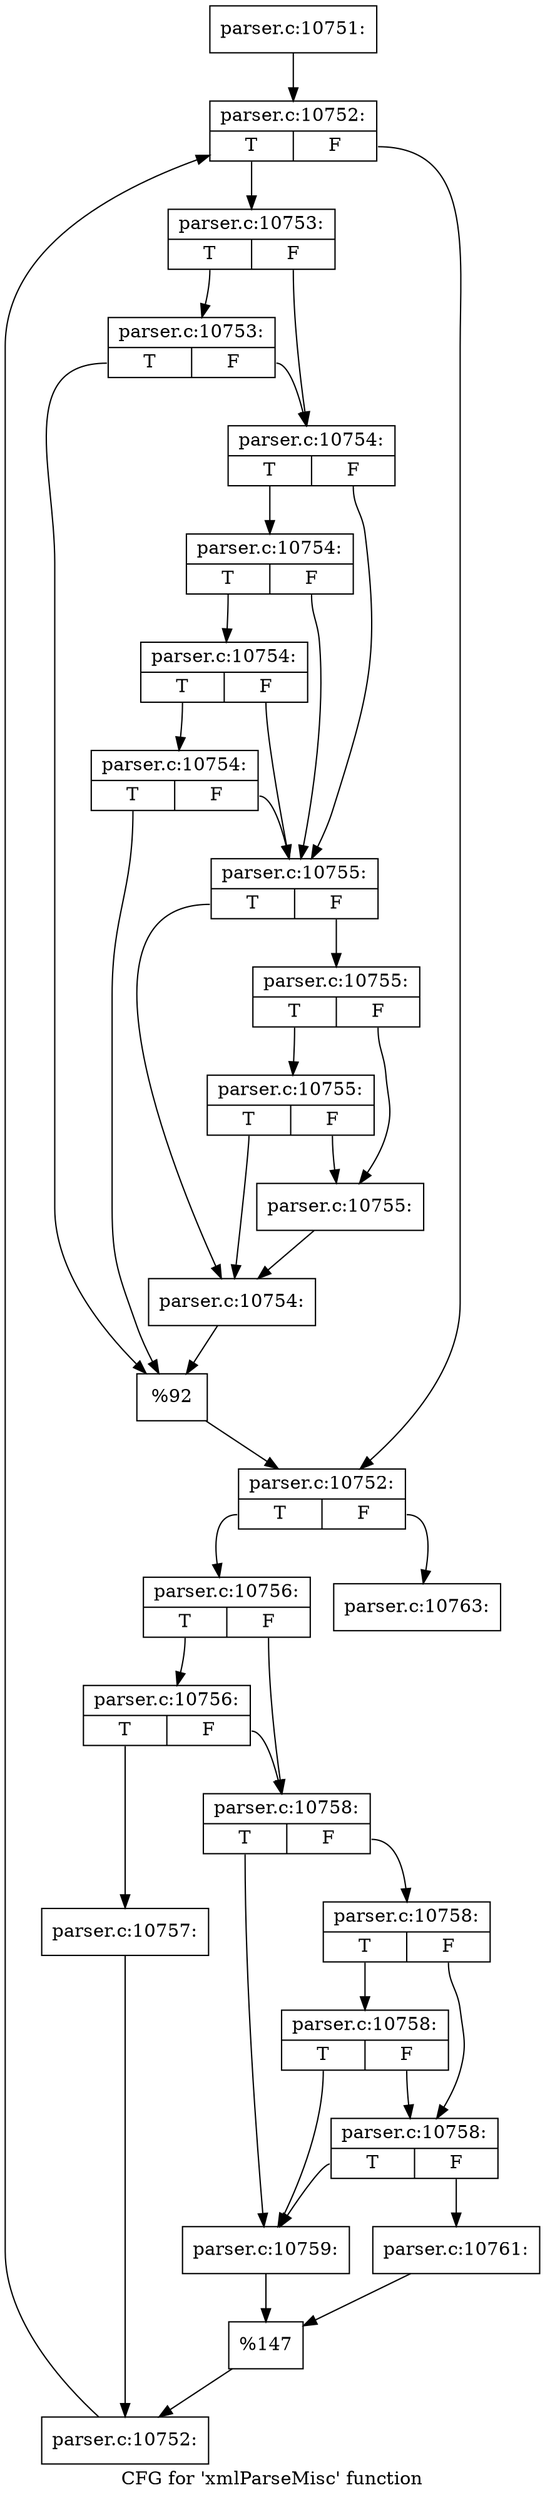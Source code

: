 digraph "CFG for 'xmlParseMisc' function" {
	label="CFG for 'xmlParseMisc' function";

	Node0x5db8d50 [shape=record,label="{parser.c:10751:}"];
	Node0x5db8d50 -> Node0x5db8de0;
	Node0x5db8de0 [shape=record,label="{parser.c:10752:|{<s0>T|<s1>F}}"];
	Node0x5db8de0:s0 -> Node0x5d9b020;
	Node0x5db8de0:s1 -> Node0x5d9afd0;
	Node0x5d9b020 [shape=record,label="{parser.c:10753:|{<s0>T|<s1>F}}"];
	Node0x5d9b020:s0 -> Node0x5db9930;
	Node0x5d9b020:s1 -> Node0x5db98b0;
	Node0x5db9930 [shape=record,label="{parser.c:10753:|{<s0>T|<s1>F}}"];
	Node0x5db9930:s0 -> Node0x5b15c20;
	Node0x5db9930:s1 -> Node0x5db98b0;
	Node0x5db98b0 [shape=record,label="{parser.c:10754:|{<s0>T|<s1>F}}"];
	Node0x5db98b0:s0 -> Node0x5dba4f0;
	Node0x5db98b0:s1 -> Node0x5db9860;
	Node0x5dba4f0 [shape=record,label="{parser.c:10754:|{<s0>T|<s1>F}}"];
	Node0x5dba4f0:s0 -> Node0x5dba4a0;
	Node0x5dba4f0:s1 -> Node0x5db9860;
	Node0x5dba4a0 [shape=record,label="{parser.c:10754:|{<s0>T|<s1>F}}"];
	Node0x5dba4a0:s0 -> Node0x5dba420;
	Node0x5dba4a0:s1 -> Node0x5db9860;
	Node0x5dba420 [shape=record,label="{parser.c:10754:|{<s0>T|<s1>F}}"];
	Node0x5dba420:s0 -> Node0x5b15c20;
	Node0x5dba420:s1 -> Node0x5db9860;
	Node0x5db9860 [shape=record,label="{parser.c:10755:|{<s0>T|<s1>F}}"];
	Node0x5db9860:s0 -> Node0x5dbb8c0;
	Node0x5db9860:s1 -> Node0x5dbb960;
	Node0x5dbb960 [shape=record,label="{parser.c:10755:|{<s0>T|<s1>F}}"];
	Node0x5dbb960:s0 -> Node0x5dbbe40;
	Node0x5dbb960:s1 -> Node0x5dbb910;
	Node0x5dbbe40 [shape=record,label="{parser.c:10755:|{<s0>T|<s1>F}}"];
	Node0x5dbbe40:s0 -> Node0x5dbb8c0;
	Node0x5dbbe40:s1 -> Node0x5dbb910;
	Node0x5dbb910 [shape=record,label="{parser.c:10755:}"];
	Node0x5dbb910 -> Node0x5dbb8c0;
	Node0x5dbb8c0 [shape=record,label="{parser.c:10754:}"];
	Node0x5dbb8c0 -> Node0x5b15c20;
	Node0x5b15c20 [shape=record,label="{%92}"];
	Node0x5b15c20 -> Node0x5d9afd0;
	Node0x5d9afd0 [shape=record,label="{parser.c:10752:|{<s0>T|<s1>F}}"];
	Node0x5d9afd0:s0 -> Node0x5dbb870;
	Node0x5d9afd0:s1 -> Node0x5db8f80;
	Node0x5dbb870 [shape=record,label="{parser.c:10756:|{<s0>T|<s1>F}}"];
	Node0x5dbb870:s0 -> Node0x5dbcf80;
	Node0x5dbb870:s1 -> Node0x5dbcf30;
	Node0x5dbcf80 [shape=record,label="{parser.c:10756:|{<s0>T|<s1>F}}"];
	Node0x5dbcf80:s0 -> Node0x5dbc6f0;
	Node0x5dbcf80:s1 -> Node0x5dbcf30;
	Node0x5dbc6f0 [shape=record,label="{parser.c:10757:}"];
	Node0x5dbc6f0 -> Node0x5dbcee0;
	Node0x5dbcf30 [shape=record,label="{parser.c:10758:|{<s0>T|<s1>F}}"];
	Node0x5dbcf30:s0 -> Node0x5dbdcd0;
	Node0x5dbcf30:s1 -> Node0x5dbde40;
	Node0x5dbde40 [shape=record,label="{parser.c:10758:|{<s0>T|<s1>F}}"];
	Node0x5dbde40:s0 -> Node0x5dbe320;
	Node0x5dbde40:s1 -> Node0x5dbddc0;
	Node0x5dbe320 [shape=record,label="{parser.c:10758:|{<s0>T|<s1>F}}"];
	Node0x5dbe320:s0 -> Node0x5dbdcd0;
	Node0x5dbe320:s1 -> Node0x5dbddc0;
	Node0x5dbddc0 [shape=record,label="{parser.c:10758:|{<s0>T|<s1>F}}"];
	Node0x5dbddc0:s0 -> Node0x5dbdcd0;
	Node0x5dbddc0:s1 -> Node0x5dbdd70;
	Node0x5dbdcd0 [shape=record,label="{parser.c:10759:}"];
	Node0x5dbdcd0 -> Node0x5dbdd20;
	Node0x5dbdd70 [shape=record,label="{parser.c:10761:}"];
	Node0x5dbdd70 -> Node0x5dbdd20;
	Node0x5dbdd20 [shape=record,label="{%147}"];
	Node0x5dbdd20 -> Node0x5dbcee0;
	Node0x5dbcee0 [shape=record,label="{parser.c:10752:}"];
	Node0x5dbcee0 -> Node0x5db8de0;
	Node0x5db8f80 [shape=record,label="{parser.c:10763:}"];
}

